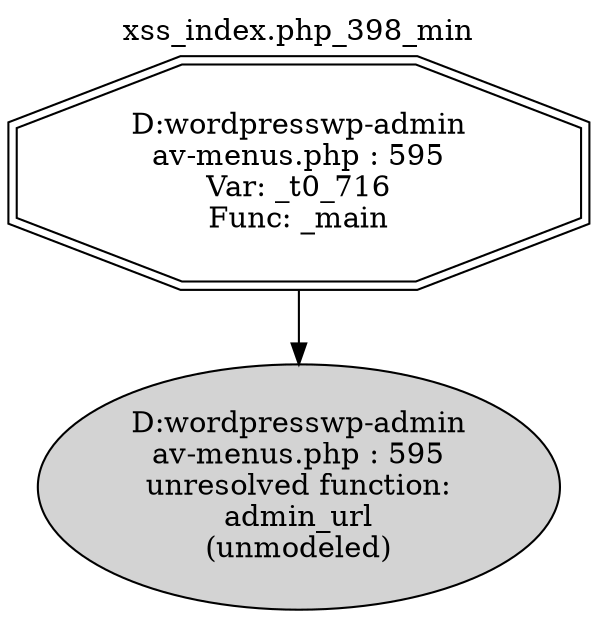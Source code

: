 digraph cfg {
  label="xss_index.php_398_min";
  labelloc=t;
  n1 [shape=doubleoctagon, label="D:\wordpress\wp-admin\nav-menus.php : 595\nVar: _t0_716\nFunc: _main\n"];
  n2 [shape=ellipse, label="D:\wordpress\wp-admin\nav-menus.php : 595\nunresolved function:\nadmin_url\n(unmodeled)\n",style=filled];
  n1 -> n2;
}
